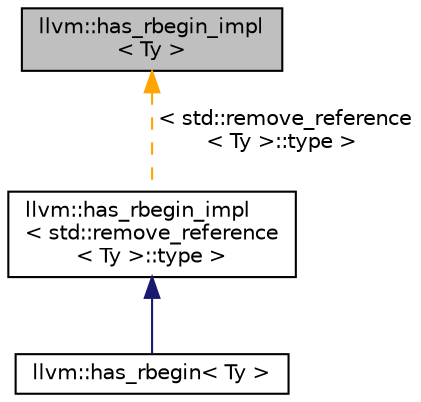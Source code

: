 digraph "llvm::has_rbegin_impl&lt; Ty &gt;"
{
 // LATEX_PDF_SIZE
  bgcolor="transparent";
  edge [fontname="Helvetica",fontsize="10",labelfontname="Helvetica",labelfontsize="10"];
  node [fontname="Helvetica",fontsize="10",shape="box"];
  Node1 [label="llvm::has_rbegin_impl\l\< Ty \>",height=0.2,width=0.4,color="black", fillcolor="grey75", style="filled", fontcolor="black",tooltip="Helper to determine if type T has a member called rbegin()."];
  Node1 -> Node2 [dir="back",color="orange",fontsize="10",style="dashed",label=" \< std::remove_reference\l\< Ty \>::type \>" ,fontname="Helvetica"];
  Node2 [label="llvm::has_rbegin_impl\l\< std::remove_reference\l\< Ty \>::type \>",height=0.2,width=0.4,color="black",URL="$classllvm_1_1has__rbegin__impl.html",tooltip=" "];
  Node2 -> Node3 [dir="back",color="midnightblue",fontsize="10",style="solid",fontname="Helvetica"];
  Node3 [label="llvm::has_rbegin\< Ty \>",height=0.2,width=0.4,color="black",URL="$structllvm_1_1has__rbegin.html",tooltip="Metafunction to determine if T& or T has a member called rbegin()."];
}

